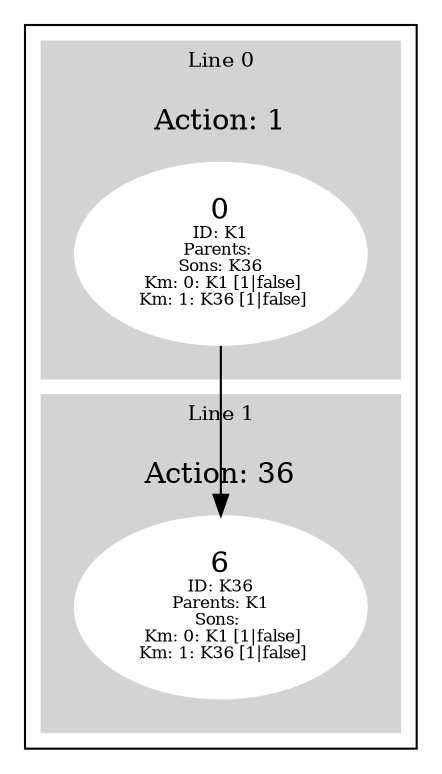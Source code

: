 digraph G {
subgraph cluster_info {
        subgraph cluster_0 {
        style=filled;
        color=lightgrey;
        node [style=filled,color=white];
        subgraph cluster_act_1 {
label = "Action: 1"step_K1 [label=<0<BR /><FONT POINT-SIZE="8">ID: K1</FONT><BR /><FONT POINT-SIZE="8">Parents: </FONT><BR /><FONT POINT-SIZE="8">Sons: K36</FONT><BR /><FONT POINT-SIZE="8"> Km: 0: K1 [1|false]</FONT><BR /><FONT POINT-SIZE="8"> Km: 1: K36 [1|false]</FONT>>]
}

        fontsize="10"
        label = "Line 0";
        }

        subgraph cluster_1 {
        style=filled;
        color=lightgrey;
        node [style=filled,color=white];
        subgraph cluster_act_36 {
label = "Action: 36"step_K36 [label=<6<BR /><FONT POINT-SIZE="8">ID: K36</FONT><BR /><FONT POINT-SIZE="8">Parents: K1</FONT><BR /><FONT POINT-SIZE="8">Sons: </FONT><BR /><FONT POINT-SIZE="8"> Km: 0: K1 [1|false]</FONT><BR /><FONT POINT-SIZE="8"> Km: 1: K36 [1|false]</FONT>>]
}

        fontsize="10"
        label = "Line 1";
        }
step_K1 -> step_K36; 
}}